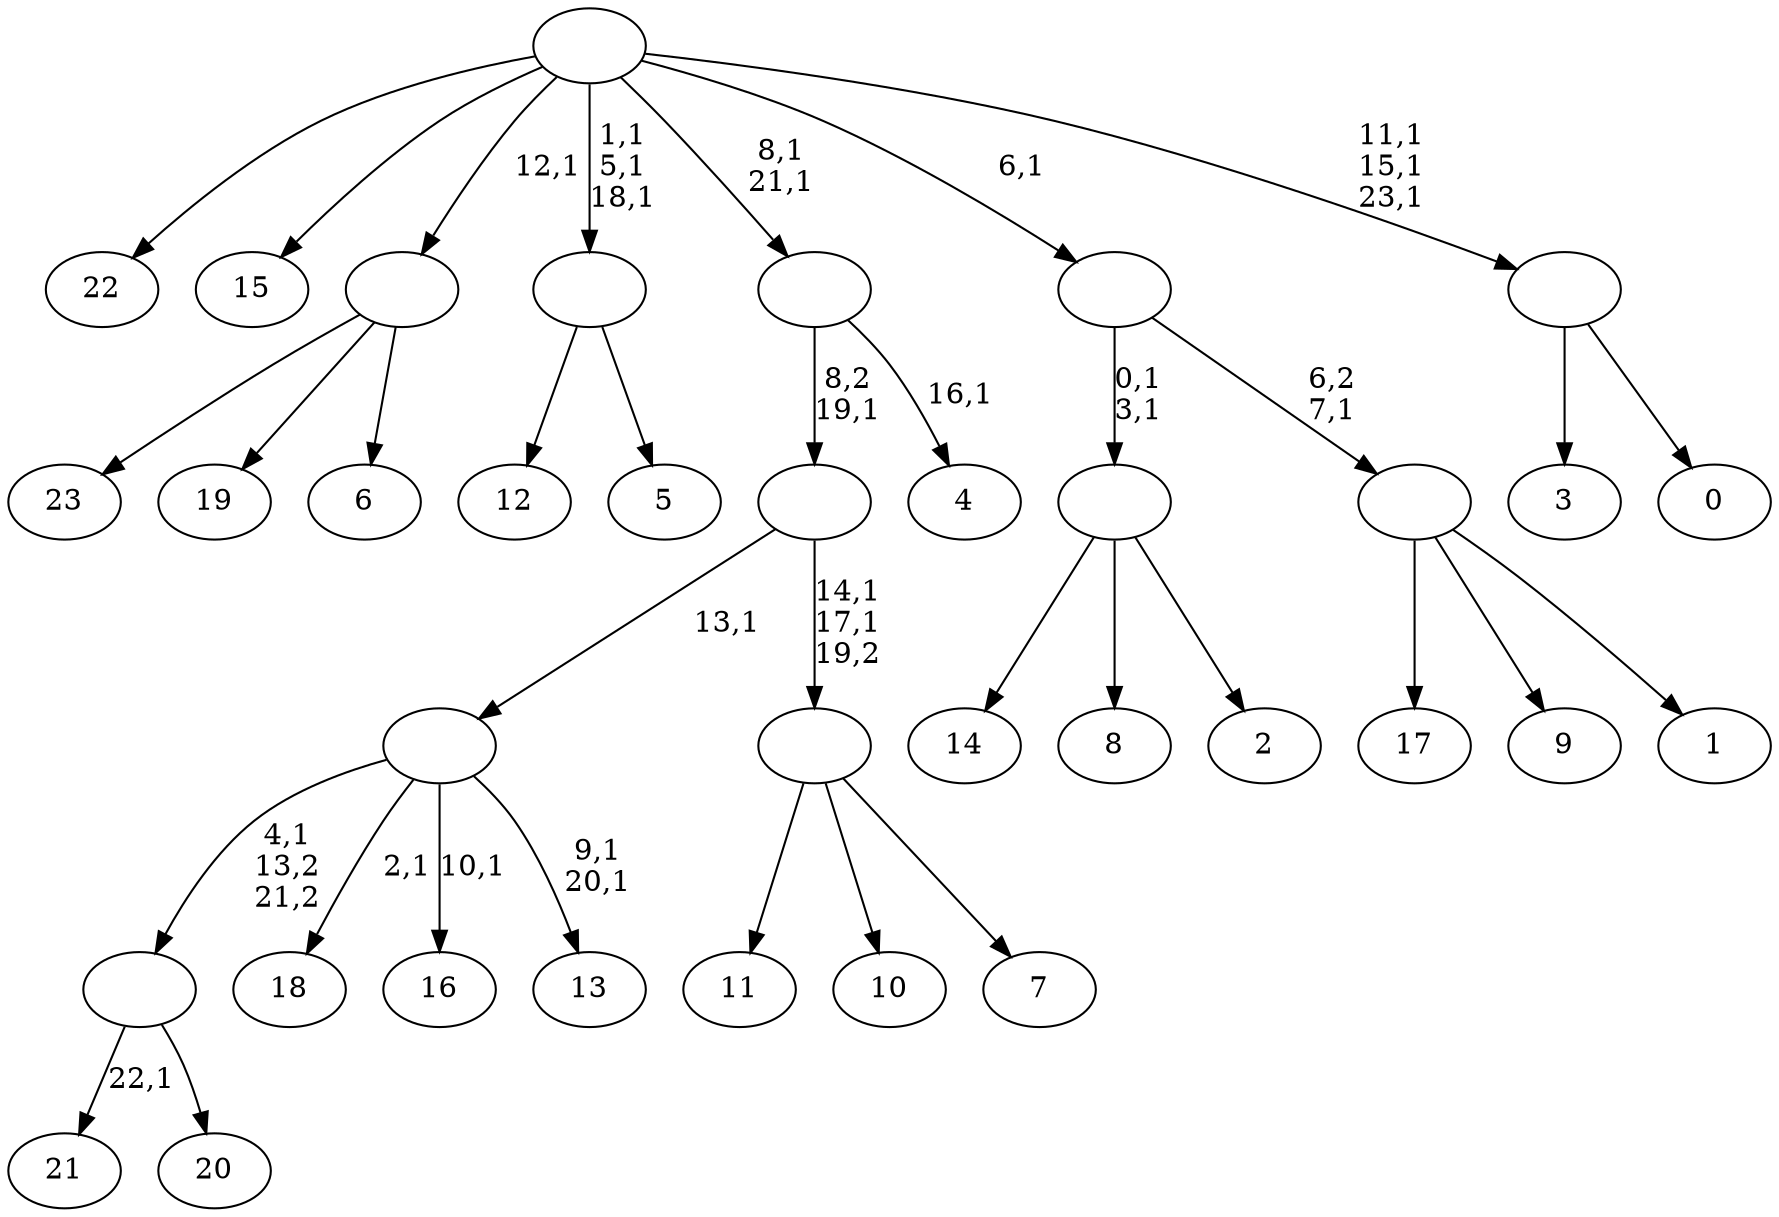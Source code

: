 digraph T {
	48 [label="23"]
	47 [label="22"]
	46 [label="21"]
	44 [label="20"]
	43 [label=""]
	42 [label="19"]
	41 [label="18"]
	39 [label="17"]
	38 [label="16"]
	36 [label="15"]
	35 [label="14"]
	34 [label="13"]
	31 [label=""]
	30 [label="12"]
	29 [label="11"]
	28 [label="10"]
	27 [label="9"]
	26 [label="8"]
	25 [label="7"]
	24 [label=""]
	22 [label=""]
	21 [label="6"]
	20 [label=""]
	19 [label="5"]
	18 [label=""]
	15 [label="4"]
	13 [label=""]
	11 [label="3"]
	10 [label="2"]
	9 [label=""]
	7 [label="1"]
	6 [label=""]
	5 [label=""]
	4 [label="0"]
	3 [label=""]
	0 [label=""]
	43 -> 46 [label="22,1"]
	43 -> 44 [label=""]
	31 -> 34 [label="9,1\n20,1"]
	31 -> 38 [label="10,1"]
	31 -> 41 [label="2,1"]
	31 -> 43 [label="4,1\n13,2\n21,2"]
	24 -> 29 [label=""]
	24 -> 28 [label=""]
	24 -> 25 [label=""]
	22 -> 24 [label="14,1\n17,1\n19,2"]
	22 -> 31 [label="13,1"]
	20 -> 48 [label=""]
	20 -> 42 [label=""]
	20 -> 21 [label=""]
	18 -> 30 [label=""]
	18 -> 19 [label=""]
	13 -> 15 [label="16,1"]
	13 -> 22 [label="8,2\n19,1"]
	9 -> 35 [label=""]
	9 -> 26 [label=""]
	9 -> 10 [label=""]
	6 -> 39 [label=""]
	6 -> 27 [label=""]
	6 -> 7 [label=""]
	5 -> 9 [label="0,1\n3,1"]
	5 -> 6 [label="6,2\n7,1"]
	3 -> 11 [label=""]
	3 -> 4 [label=""]
	0 -> 3 [label="11,1\n15,1\n23,1"]
	0 -> 13 [label="8,1\n21,1"]
	0 -> 18 [label="1,1\n5,1\n18,1"]
	0 -> 47 [label=""]
	0 -> 36 [label=""]
	0 -> 20 [label="12,1"]
	0 -> 5 [label="6,1"]
}
